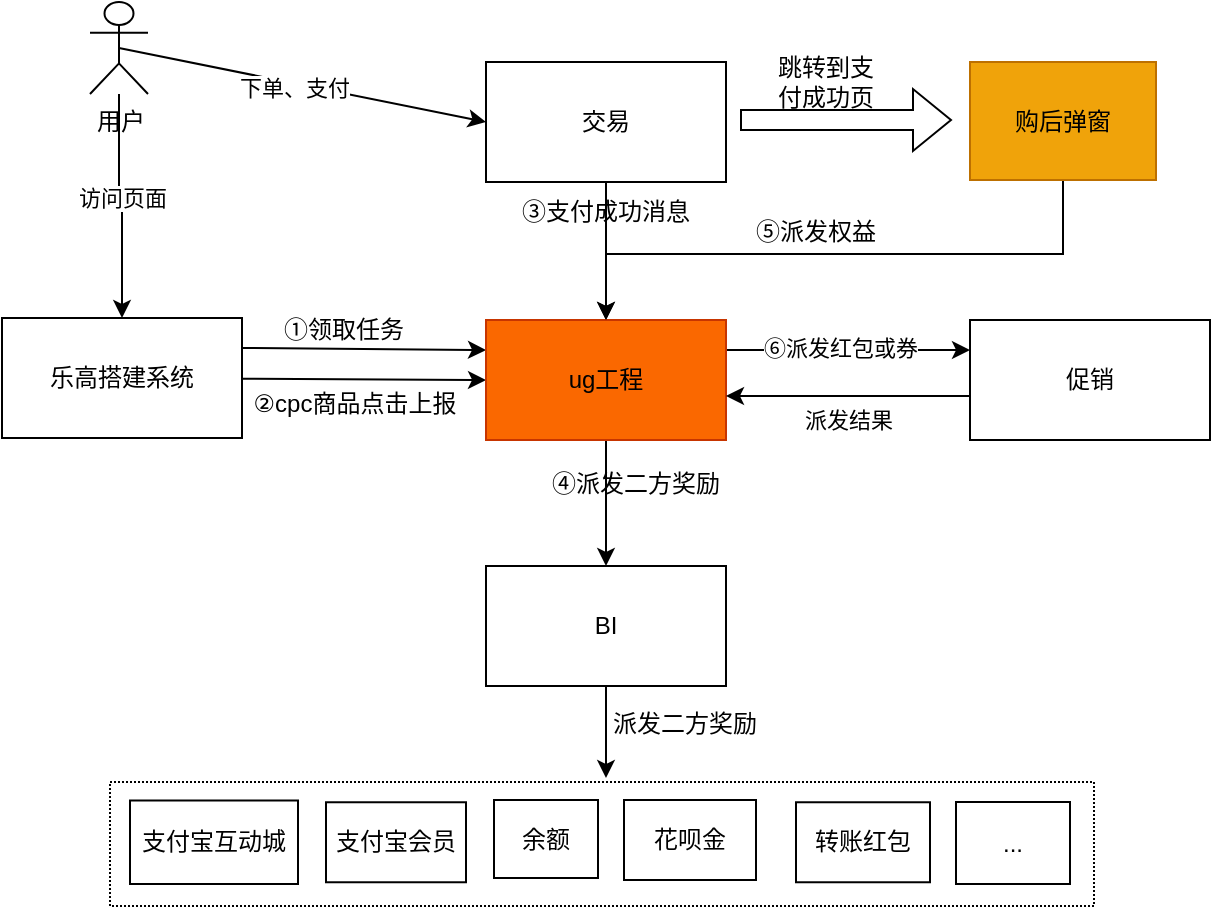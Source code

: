 <mxfile version="15.7.3" type="github">
  <diagram id="DNdRIoEim8z3upWQrZtA" name="Page-1">
    <mxGraphModel dx="1186" dy="668" grid="0" gridSize="10" guides="1" tooltips="1" connect="1" arrows="1" fold="1" page="1" pageScale="1" pageWidth="827" pageHeight="1169" math="0" shadow="0">
      <root>
        <mxCell id="0" />
        <mxCell id="1" parent="0" />
        <mxCell id="FcElA6JbXLaVGhtW5bq0-25" value="" style="rounded=0;whiteSpace=wrap;html=1;dashed=1;dashPattern=1 1;" vertex="1" parent="1">
          <mxGeometry x="134" y="496" width="492" height="62" as="geometry" />
        </mxCell>
        <mxCell id="FcElA6JbXLaVGhtW5bq0-14" style="edgeStyle=none;rounded=0;orthogonalLoop=1;jettySize=auto;html=1;" edge="1" parent="1" source="FcElA6JbXLaVGhtW5bq0-1" target="FcElA6JbXLaVGhtW5bq0-3">
          <mxGeometry relative="1" as="geometry" />
        </mxCell>
        <mxCell id="FcElA6JbXLaVGhtW5bq0-1" value="交易" style="rounded=0;whiteSpace=wrap;html=1;" vertex="1" parent="1">
          <mxGeometry x="322" y="136" width="120" height="60" as="geometry" />
        </mxCell>
        <mxCell id="FcElA6JbXLaVGhtW5bq0-15" style="edgeStyle=none;rounded=0;orthogonalLoop=1;jettySize=auto;html=1;entryX=0;entryY=0.25;entryDx=0;entryDy=0;exitX=1;exitY=0.25;exitDx=0;exitDy=0;" edge="1" parent="1" source="FcElA6JbXLaVGhtW5bq0-2" target="FcElA6JbXLaVGhtW5bq0-3">
          <mxGeometry relative="1" as="geometry" />
        </mxCell>
        <mxCell id="FcElA6JbXLaVGhtW5bq0-17" style="edgeStyle=none;rounded=0;orthogonalLoop=1;jettySize=auto;html=1;entryX=0;entryY=0.5;entryDx=0;entryDy=0;" edge="1" parent="1" source="FcElA6JbXLaVGhtW5bq0-2" target="FcElA6JbXLaVGhtW5bq0-3">
          <mxGeometry relative="1" as="geometry" />
        </mxCell>
        <mxCell id="FcElA6JbXLaVGhtW5bq0-2" value="乐高搭建系统" style="rounded=0;whiteSpace=wrap;html=1;" vertex="1" parent="1">
          <mxGeometry x="80" y="264" width="120" height="60" as="geometry" />
        </mxCell>
        <mxCell id="FcElA6JbXLaVGhtW5bq0-19" style="edgeStyle=none;rounded=0;orthogonalLoop=1;jettySize=auto;html=1;exitX=1;exitY=0.25;exitDx=0;exitDy=0;entryX=0;entryY=0.25;entryDx=0;entryDy=0;" edge="1" parent="1" source="FcElA6JbXLaVGhtW5bq0-3" target="FcElA6JbXLaVGhtW5bq0-4">
          <mxGeometry relative="1" as="geometry" />
        </mxCell>
        <mxCell id="FcElA6JbXLaVGhtW5bq0-33" value="⑥派发红包或券" style="edgeLabel;html=1;align=center;verticalAlign=middle;resizable=0;points=[];" vertex="1" connectable="0" parent="FcElA6JbXLaVGhtW5bq0-19">
          <mxGeometry x="-0.049" y="5" relative="1" as="geometry">
            <mxPoint x="-1" y="4" as="offset" />
          </mxGeometry>
        </mxCell>
        <mxCell id="FcElA6JbXLaVGhtW5bq0-22" style="edgeStyle=none;rounded=0;orthogonalLoop=1;jettySize=auto;html=1;" edge="1" parent="1" source="FcElA6JbXLaVGhtW5bq0-3" target="FcElA6JbXLaVGhtW5bq0-5">
          <mxGeometry relative="1" as="geometry" />
        </mxCell>
        <mxCell id="FcElA6JbXLaVGhtW5bq0-3" value="ug工程" style="rounded=0;whiteSpace=wrap;html=1;fillColor=#fa6800;strokeColor=#C73500;fontColor=#000000;" vertex="1" parent="1">
          <mxGeometry x="322" y="265" width="120" height="60" as="geometry" />
        </mxCell>
        <mxCell id="FcElA6JbXLaVGhtW5bq0-38" style="edgeStyle=orthogonalEdgeStyle;rounded=0;orthogonalLoop=1;jettySize=auto;html=1;exitX=0;exitY=0.75;exitDx=0;exitDy=0;entryX=1;entryY=0.75;entryDx=0;entryDy=0;" edge="1" parent="1">
          <mxGeometry relative="1" as="geometry">
            <mxPoint x="564" y="303" as="sourcePoint" />
            <mxPoint x="442" y="303" as="targetPoint" />
          </mxGeometry>
        </mxCell>
        <mxCell id="FcElA6JbXLaVGhtW5bq0-39" value="派发结果" style="edgeLabel;html=1;align=center;verticalAlign=middle;resizable=0;points=[];" vertex="1" connectable="0" parent="FcElA6JbXLaVGhtW5bq0-38">
          <mxGeometry x="0.262" y="1" relative="1" as="geometry">
            <mxPoint x="16" y="11" as="offset" />
          </mxGeometry>
        </mxCell>
        <mxCell id="FcElA6JbXLaVGhtW5bq0-4" value="促销" style="rounded=0;whiteSpace=wrap;html=1;" vertex="1" parent="1">
          <mxGeometry x="564" y="265" width="120" height="60" as="geometry" />
        </mxCell>
        <mxCell id="FcElA6JbXLaVGhtW5bq0-23" style="edgeStyle=none;rounded=0;orthogonalLoop=1;jettySize=auto;html=1;exitX=0.5;exitY=1;exitDx=0;exitDy=0;" edge="1" parent="1" source="FcElA6JbXLaVGhtW5bq0-5">
          <mxGeometry relative="1" as="geometry">
            <mxPoint x="382" y="494" as="targetPoint" />
          </mxGeometry>
        </mxCell>
        <mxCell id="FcElA6JbXLaVGhtW5bq0-5" value="BI" style="rounded=0;whiteSpace=wrap;html=1;" vertex="1" parent="1">
          <mxGeometry x="322" y="388" width="120" height="60" as="geometry" />
        </mxCell>
        <mxCell id="FcElA6JbXLaVGhtW5bq0-6" value="支付宝互动城" style="rounded=0;whiteSpace=wrap;html=1;" vertex="1" parent="1">
          <mxGeometry x="144" y="505.25" width="84" height="41.75" as="geometry" />
        </mxCell>
        <mxCell id="FcElA6JbXLaVGhtW5bq0-10" style="edgeStyle=orthogonalEdgeStyle;rounded=0;orthogonalLoop=1;jettySize=auto;html=1;entryX=0.5;entryY=0;entryDx=0;entryDy=0;" edge="1" parent="1" source="FcElA6JbXLaVGhtW5bq0-7" target="FcElA6JbXLaVGhtW5bq0-2">
          <mxGeometry relative="1" as="geometry" />
        </mxCell>
        <mxCell id="FcElA6JbXLaVGhtW5bq0-12" value="访问页面" style="edgeLabel;html=1;align=center;verticalAlign=middle;resizable=0;points=[];" vertex="1" connectable="0" parent="FcElA6JbXLaVGhtW5bq0-10">
          <mxGeometry x="-0.085" y="1" relative="1" as="geometry">
            <mxPoint as="offset" />
          </mxGeometry>
        </mxCell>
        <mxCell id="FcElA6JbXLaVGhtW5bq0-11" style="rounded=0;orthogonalLoop=1;jettySize=auto;html=1;exitX=0.5;exitY=0.5;exitDx=0;exitDy=0;exitPerimeter=0;entryX=0;entryY=0.5;entryDx=0;entryDy=0;" edge="1" parent="1" source="FcElA6JbXLaVGhtW5bq0-7" target="FcElA6JbXLaVGhtW5bq0-1">
          <mxGeometry relative="1" as="geometry" />
        </mxCell>
        <mxCell id="FcElA6JbXLaVGhtW5bq0-13" value="下单、支付" style="edgeLabel;html=1;align=center;verticalAlign=middle;resizable=0;points=[];" vertex="1" connectable="0" parent="FcElA6JbXLaVGhtW5bq0-11">
          <mxGeometry x="-0.048" y="-2" relative="1" as="geometry">
            <mxPoint as="offset" />
          </mxGeometry>
        </mxCell>
        <mxCell id="FcElA6JbXLaVGhtW5bq0-7" value="用户" style="shape=umlActor;verticalLabelPosition=bottom;verticalAlign=top;html=1;outlineConnect=0;" vertex="1" parent="1">
          <mxGeometry x="124" y="106" width="29" height="46" as="geometry" />
        </mxCell>
        <mxCell id="FcElA6JbXLaVGhtW5bq0-16" value="①领取任务" style="text;html=1;strokeColor=none;fillColor=none;align=center;verticalAlign=middle;whiteSpace=wrap;rounded=0;" vertex="1" parent="1">
          <mxGeometry x="209" y="254" width="84" height="32" as="geometry" />
        </mxCell>
        <mxCell id="FcElA6JbXLaVGhtW5bq0-18" value="②cpc商品点击上报" style="text;html=1;strokeColor=none;fillColor=none;align=center;verticalAlign=middle;whiteSpace=wrap;rounded=0;" vertex="1" parent="1">
          <mxGeometry x="204" y="297" width="105" height="20" as="geometry" />
        </mxCell>
        <mxCell id="FcElA6JbXLaVGhtW5bq0-21" value="③支付成功消息" style="text;html=1;strokeColor=none;fillColor=none;align=center;verticalAlign=middle;whiteSpace=wrap;rounded=0;" vertex="1" parent="1">
          <mxGeometry x="332" y="196" width="100" height="29" as="geometry" />
        </mxCell>
        <mxCell id="FcElA6JbXLaVGhtW5bq0-24" value="④派发二方奖励" style="text;html=1;strokeColor=none;fillColor=none;align=center;verticalAlign=middle;whiteSpace=wrap;rounded=0;" vertex="1" parent="1">
          <mxGeometry x="352" y="332" width="90" height="29" as="geometry" />
        </mxCell>
        <mxCell id="FcElA6JbXLaVGhtW5bq0-26" value="支付宝会员" style="rounded=0;whiteSpace=wrap;html=1;" vertex="1" parent="1">
          <mxGeometry x="242" y="506.13" width="70" height="40" as="geometry" />
        </mxCell>
        <mxCell id="FcElA6JbXLaVGhtW5bq0-27" value="余额" style="rounded=0;whiteSpace=wrap;html=1;" vertex="1" parent="1">
          <mxGeometry x="326" y="505" width="52" height="39" as="geometry" />
        </mxCell>
        <mxCell id="FcElA6JbXLaVGhtW5bq0-28" value="花呗金" style="rounded=0;whiteSpace=wrap;html=1;" vertex="1" parent="1">
          <mxGeometry x="391" y="505" width="66" height="40" as="geometry" />
        </mxCell>
        <mxCell id="FcElA6JbXLaVGhtW5bq0-29" value="转账红包" style="rounded=0;whiteSpace=wrap;html=1;" vertex="1" parent="1">
          <mxGeometry x="477" y="506.13" width="67" height="40" as="geometry" />
        </mxCell>
        <mxCell id="FcElA6JbXLaVGhtW5bq0-30" value="..." style="rounded=0;whiteSpace=wrap;html=1;" vertex="1" parent="1">
          <mxGeometry x="557" y="506" width="57" height="41" as="geometry" />
        </mxCell>
        <mxCell id="FcElA6JbXLaVGhtW5bq0-34" style="edgeStyle=orthogonalEdgeStyle;rounded=0;orthogonalLoop=1;jettySize=auto;html=1;entryX=0.5;entryY=0;entryDx=0;entryDy=0;" edge="1" parent="1" source="FcElA6JbXLaVGhtW5bq0-31" target="FcElA6JbXLaVGhtW5bq0-3">
          <mxGeometry relative="1" as="geometry">
            <Array as="points">
              <mxPoint x="611" y="232" />
              <mxPoint x="382" y="232" />
            </Array>
          </mxGeometry>
        </mxCell>
        <mxCell id="FcElA6JbXLaVGhtW5bq0-31" value="购后弹窗" style="rounded=0;whiteSpace=wrap;html=1;fillColor=#f0a30a;fontColor=#000000;strokeColor=#BD7000;" vertex="1" parent="1">
          <mxGeometry x="564" y="136" width="93" height="59" as="geometry" />
        </mxCell>
        <mxCell id="FcElA6JbXLaVGhtW5bq0-32" value="" style="shape=flexArrow;endArrow=classic;html=1;rounded=0;" edge="1" parent="1">
          <mxGeometry width="50" height="50" relative="1" as="geometry">
            <mxPoint x="449" y="165" as="sourcePoint" />
            <mxPoint x="555" y="165" as="targetPoint" />
          </mxGeometry>
        </mxCell>
        <mxCell id="FcElA6JbXLaVGhtW5bq0-35" value="派发二方奖励" style="text;html=1;strokeColor=none;fillColor=none;align=center;verticalAlign=middle;whiteSpace=wrap;rounded=0;" vertex="1" parent="1">
          <mxGeometry x="370" y="454" width="103" height="26" as="geometry" />
        </mxCell>
        <mxCell id="FcElA6JbXLaVGhtW5bq0-36" value="跳转到支付成功页" style="text;html=1;strokeColor=none;fillColor=none;align=center;verticalAlign=middle;whiteSpace=wrap;rounded=0;" vertex="1" parent="1">
          <mxGeometry x="462" y="131" width="60" height="30" as="geometry" />
        </mxCell>
        <mxCell id="FcElA6JbXLaVGhtW5bq0-37" value="⑤派发权益" style="text;html=1;strokeColor=none;fillColor=none;align=center;verticalAlign=middle;whiteSpace=wrap;rounded=0;" vertex="1" parent="1">
          <mxGeometry x="442" y="207" width="90" height="28" as="geometry" />
        </mxCell>
      </root>
    </mxGraphModel>
  </diagram>
</mxfile>
